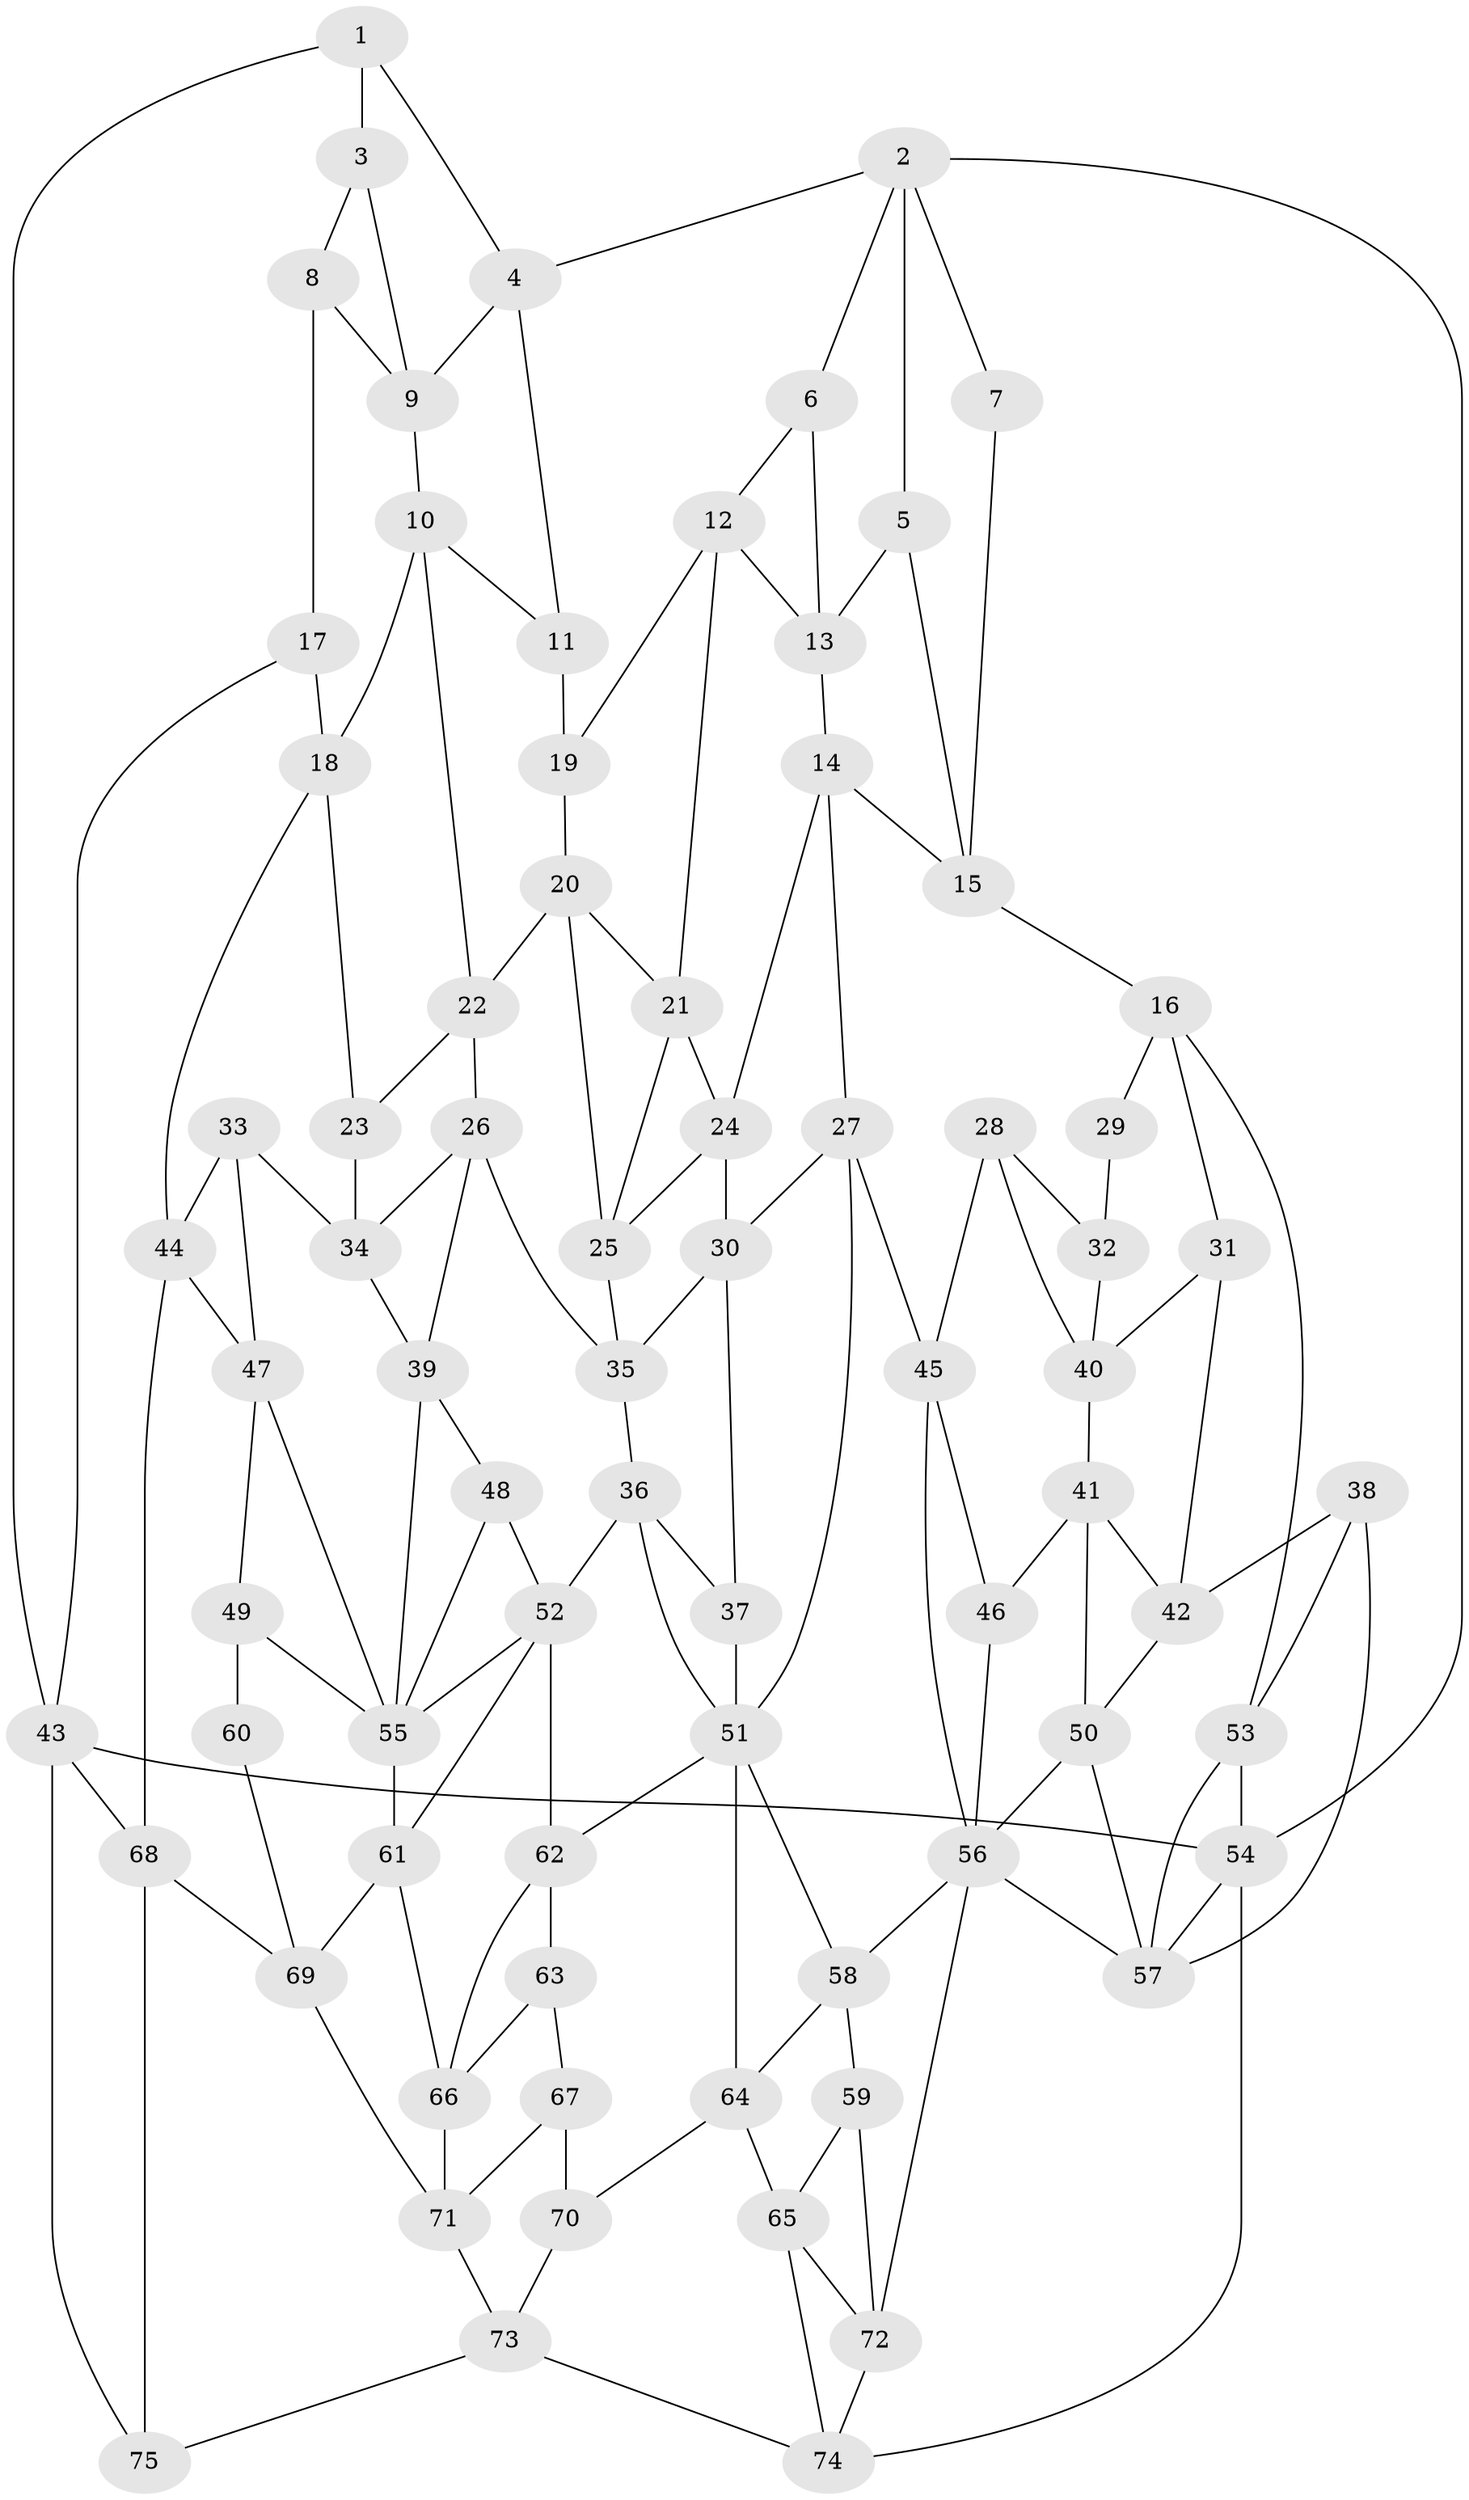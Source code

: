 // original degree distribution, {3: 0.02, 4: 0.23333333333333334, 6: 0.23333333333333334, 5: 0.5133333333333333}
// Generated by graph-tools (version 1.1) at 2025/27/03/09/25 03:27:08]
// undirected, 75 vertices, 141 edges
graph export_dot {
graph [start="1"]
  node [color=gray90,style=filled];
  1;
  2;
  3;
  4;
  5;
  6;
  7;
  8;
  9;
  10;
  11;
  12;
  13;
  14;
  15;
  16;
  17;
  18;
  19;
  20;
  21;
  22;
  23;
  24;
  25;
  26;
  27;
  28;
  29;
  30;
  31;
  32;
  33;
  34;
  35;
  36;
  37;
  38;
  39;
  40;
  41;
  42;
  43;
  44;
  45;
  46;
  47;
  48;
  49;
  50;
  51;
  52;
  53;
  54;
  55;
  56;
  57;
  58;
  59;
  60;
  61;
  62;
  63;
  64;
  65;
  66;
  67;
  68;
  69;
  70;
  71;
  72;
  73;
  74;
  75;
  1 -- 3 [weight=1.0];
  1 -- 4 [weight=1.0];
  1 -- 43 [weight=1.0];
  2 -- 4 [weight=1.0];
  2 -- 5 [weight=1.0];
  2 -- 6 [weight=1.0];
  2 -- 7 [weight=1.0];
  2 -- 54 [weight=1.0];
  3 -- 8 [weight=1.0];
  3 -- 9 [weight=1.0];
  4 -- 9 [weight=1.0];
  4 -- 11 [weight=1.0];
  5 -- 13 [weight=1.0];
  5 -- 15 [weight=1.0];
  6 -- 12 [weight=1.0];
  6 -- 13 [weight=1.0];
  7 -- 15 [weight=1.0];
  8 -- 9 [weight=1.0];
  8 -- 17 [weight=2.0];
  9 -- 10 [weight=1.0];
  10 -- 11 [weight=1.0];
  10 -- 18 [weight=1.0];
  10 -- 22 [weight=1.0];
  11 -- 19 [weight=2.0];
  12 -- 13 [weight=1.0];
  12 -- 19 [weight=1.0];
  12 -- 21 [weight=1.0];
  13 -- 14 [weight=1.0];
  14 -- 15 [weight=1.0];
  14 -- 24 [weight=1.0];
  14 -- 27 [weight=1.0];
  15 -- 16 [weight=1.0];
  16 -- 29 [weight=1.0];
  16 -- 31 [weight=1.0];
  16 -- 53 [weight=1.0];
  17 -- 18 [weight=1.0];
  17 -- 43 [weight=1.0];
  18 -- 23 [weight=1.0];
  18 -- 44 [weight=1.0];
  19 -- 20 [weight=1.0];
  20 -- 21 [weight=1.0];
  20 -- 22 [weight=1.0];
  20 -- 25 [weight=1.0];
  21 -- 24 [weight=1.0];
  21 -- 25 [weight=1.0];
  22 -- 23 [weight=1.0];
  22 -- 26 [weight=1.0];
  23 -- 34 [weight=1.0];
  24 -- 25 [weight=1.0];
  24 -- 30 [weight=1.0];
  25 -- 35 [weight=1.0];
  26 -- 34 [weight=1.0];
  26 -- 35 [weight=1.0];
  26 -- 39 [weight=1.0];
  27 -- 30 [weight=1.0];
  27 -- 45 [weight=1.0];
  27 -- 51 [weight=1.0];
  28 -- 32 [weight=1.0];
  28 -- 40 [weight=1.0];
  28 -- 45 [weight=1.0];
  29 -- 32 [weight=2.0];
  30 -- 35 [weight=1.0];
  30 -- 37 [weight=1.0];
  31 -- 40 [weight=1.0];
  31 -- 42 [weight=1.0];
  32 -- 40 [weight=1.0];
  33 -- 34 [weight=1.0];
  33 -- 44 [weight=1.0];
  33 -- 47 [weight=1.0];
  34 -- 39 [weight=1.0];
  35 -- 36 [weight=1.0];
  36 -- 37 [weight=1.0];
  36 -- 51 [weight=1.0];
  36 -- 52 [weight=1.0];
  37 -- 51 [weight=1.0];
  38 -- 42 [weight=1.0];
  38 -- 53 [weight=1.0];
  38 -- 57 [weight=1.0];
  39 -- 48 [weight=1.0];
  39 -- 55 [weight=1.0];
  40 -- 41 [weight=1.0];
  41 -- 42 [weight=1.0];
  41 -- 46 [weight=1.0];
  41 -- 50 [weight=1.0];
  42 -- 50 [weight=1.0];
  43 -- 54 [weight=2.0];
  43 -- 68 [weight=1.0];
  43 -- 75 [weight=1.0];
  44 -- 47 [weight=1.0];
  44 -- 68 [weight=1.0];
  45 -- 46 [weight=1.0];
  45 -- 56 [weight=1.0];
  46 -- 56 [weight=1.0];
  47 -- 49 [weight=1.0];
  47 -- 55 [weight=1.0];
  48 -- 52 [weight=2.0];
  48 -- 55 [weight=1.0];
  49 -- 55 [weight=1.0];
  49 -- 60 [weight=2.0];
  50 -- 56 [weight=1.0];
  50 -- 57 [weight=1.0];
  51 -- 58 [weight=1.0];
  51 -- 62 [weight=1.0];
  51 -- 64 [weight=1.0];
  52 -- 55 [weight=1.0];
  52 -- 61 [weight=1.0];
  52 -- 62 [weight=1.0];
  53 -- 54 [weight=2.0];
  53 -- 57 [weight=2.0];
  54 -- 57 [weight=1.0];
  54 -- 74 [weight=1.0];
  55 -- 61 [weight=1.0];
  56 -- 57 [weight=1.0];
  56 -- 58 [weight=1.0];
  56 -- 72 [weight=1.0];
  58 -- 59 [weight=1.0];
  58 -- 64 [weight=1.0];
  59 -- 65 [weight=1.0];
  59 -- 72 [weight=1.0];
  60 -- 69 [weight=1.0];
  61 -- 66 [weight=1.0];
  61 -- 69 [weight=1.0];
  62 -- 63 [weight=1.0];
  62 -- 66 [weight=1.0];
  63 -- 66 [weight=1.0];
  63 -- 67 [weight=1.0];
  64 -- 65 [weight=1.0];
  64 -- 70 [weight=1.0];
  65 -- 72 [weight=1.0];
  65 -- 74 [weight=1.0];
  66 -- 71 [weight=1.0];
  67 -- 70 [weight=2.0];
  67 -- 71 [weight=1.0];
  68 -- 69 [weight=1.0];
  68 -- 75 [weight=1.0];
  69 -- 71 [weight=1.0];
  70 -- 73 [weight=1.0];
  71 -- 73 [weight=1.0];
  72 -- 74 [weight=1.0];
  73 -- 74 [weight=1.0];
  73 -- 75 [weight=1.0];
}
